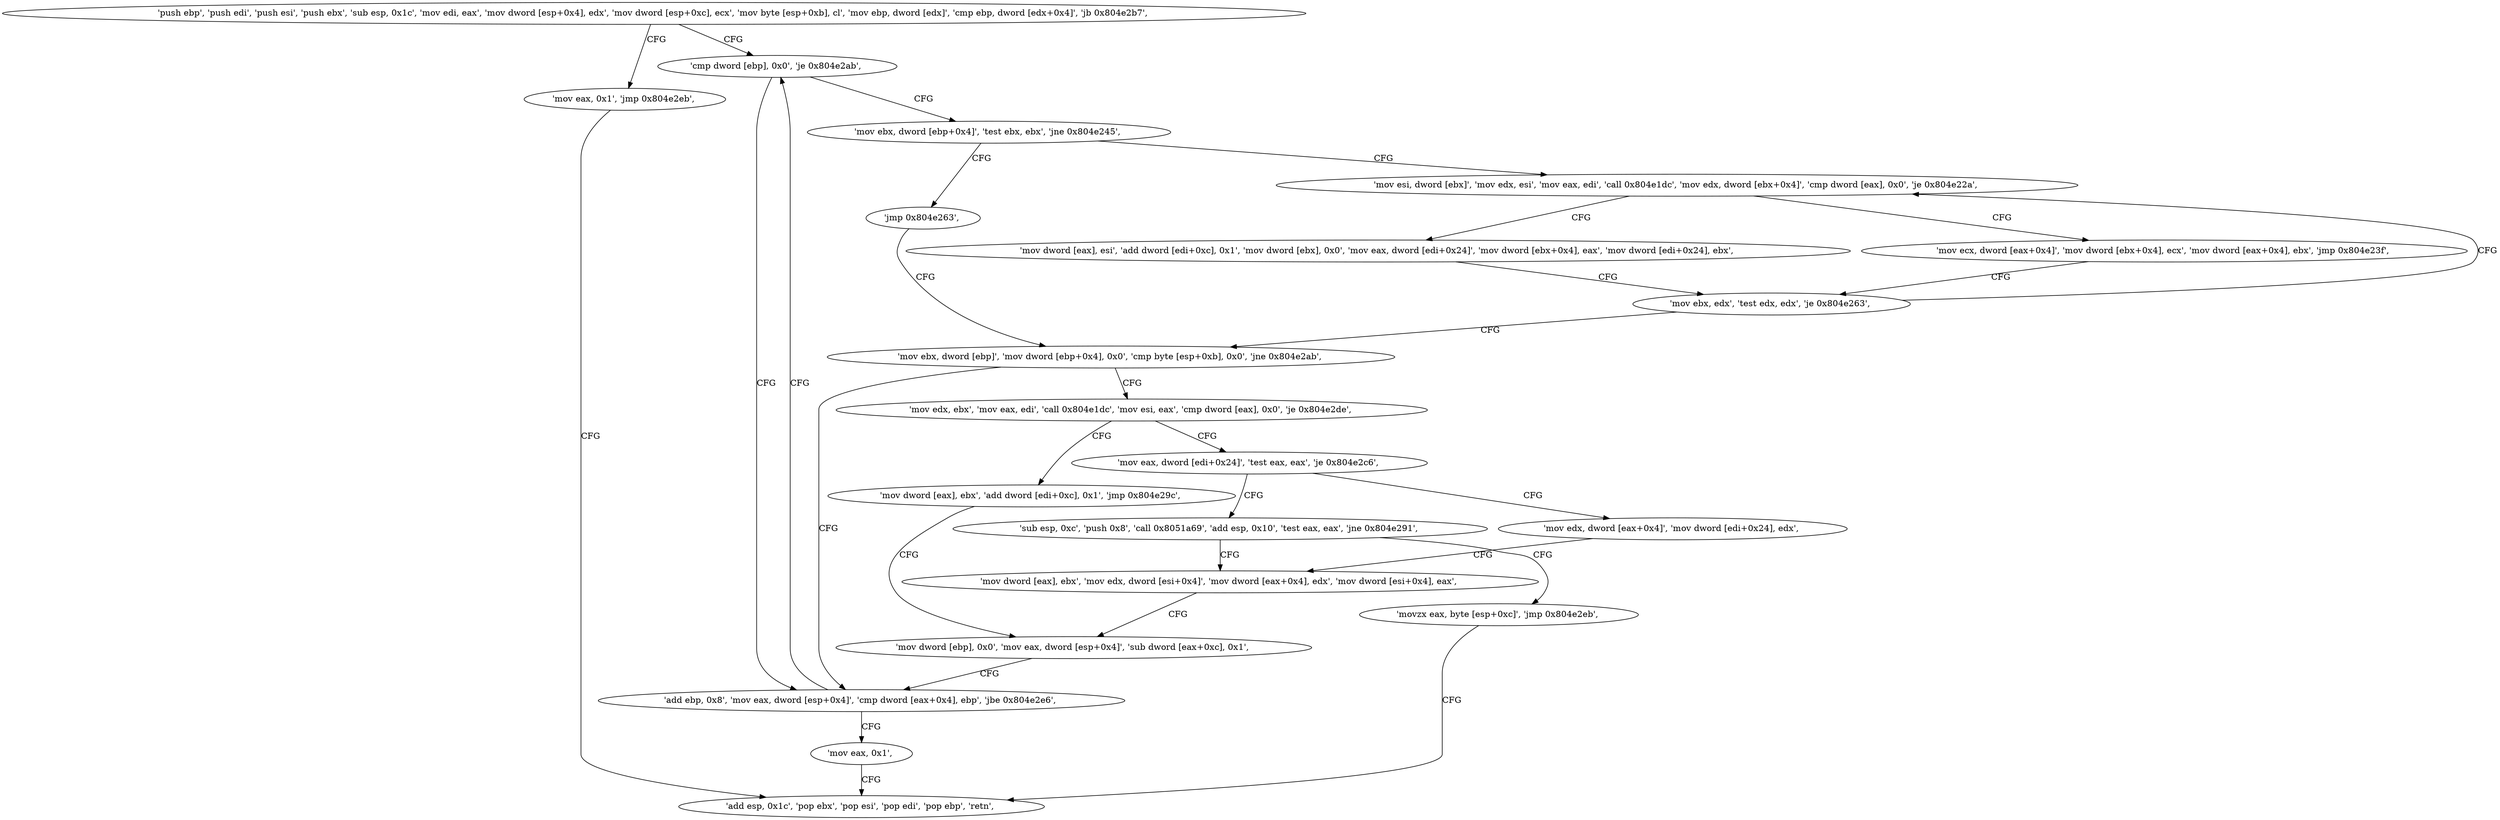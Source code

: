 digraph "func" {
"134537728" [label = "'push ebp', 'push edi', 'push esi', 'push ebx', 'sub esp, 0x1c', 'mov edi, eax', 'mov dword [esp+0x4], edx', 'mov dword [esp+0xc], ecx', 'mov byte [esp+0xb], cl', 'mov ebp, dword [edx]', 'cmp ebp, dword [edx+0x4]', 'jb 0x804e2b7', " ]
"134537911" [label = "'cmp dword [ebp], 0x0', 'je 0x804e2ab', " ]
"134537760" [label = "'mov eax, 0x1', 'jmp 0x804e2eb', " ]
"134537899" [label = "'add ebp, 0x8', 'mov eax, dword [esp+0x4]', 'cmp dword [eax+0x4], ebp', 'jbe 0x804e2e6', " ]
"134537917" [label = "'mov ebx, dword [ebp+0x4]', 'test ebx, ebx', 'jne 0x804e245', " ]
"134537963" [label = "'add esp, 0x1c', 'pop ebx', 'pop esi', 'pop edi', 'pop ebp', 'retn', " ]
"134537958" [label = "'mov eax, 0x1', " ]
"134537797" [label = "'mov esi, dword [ebx]', 'mov edx, esi', 'mov eax, edi', 'call 0x804e1dc', 'mov edx, dword [ebx+0x4]', 'cmp dword [eax], 0x0', 'je 0x804e22a', " ]
"134537924" [label = "'jmp 0x804e263', " ]
"134537770" [label = "'mov dword [eax], esi', 'add dword [edi+0xc], 0x1', 'mov dword [ebx], 0x0', 'mov eax, dword [edi+0x24]', 'mov dword [ebx+0x4], eax', 'mov dword [edi+0x24], ebx', " ]
"134537816" [label = "'mov ecx, dword [eax+0x4]', 'mov dword [ebx+0x4], ecx', 'mov dword [eax+0x4], ebx', 'jmp 0x804e23f', " ]
"134537827" [label = "'mov ebx, dword [ebp]', 'mov dword [ebp+0x4], 0x0', 'cmp byte [esp+0xb], 0x0', 'jne 0x804e2ab', " ]
"134537791" [label = "'mov ebx, edx', 'test edx, edx', 'je 0x804e263', " ]
"134537844" [label = "'mov edx, ebx', 'mov eax, edi', 'call 0x804e1dc', 'mov esi, eax', 'cmp dword [eax], 0x0', 'je 0x804e2de', " ]
"134537950" [label = "'mov dword [eax], ebx', 'add dword [edi+0xc], 0x1', 'jmp 0x804e29c', " ]
"134537860" [label = "'mov eax, dword [edi+0x24]', 'test eax, eax', 'je 0x804e2c6', " ]
"134537884" [label = "'mov dword [ebp], 0x0', 'mov eax, dword [esp+0x4]', 'sub dword [eax+0xc], 0x1', " ]
"134537926" [label = "'sub esp, 0xc', 'push 0x8', 'call 0x8051a69', 'add esp, 0x10', 'test eax, eax', 'jne 0x804e291', " ]
"134537867" [label = "'mov edx, dword [eax+0x4]', 'mov dword [edi+0x24], edx', " ]
"134537873" [label = "'mov dword [eax], ebx', 'mov edx, dword [esi+0x4]', 'mov dword [eax+0x4], edx', 'mov dword [esi+0x4], eax', " ]
"134537943" [label = "'movzx eax, byte [esp+0xc]', 'jmp 0x804e2eb', " ]
"134537728" -> "134537911" [ label = "CFG" ]
"134537728" -> "134537760" [ label = "CFG" ]
"134537911" -> "134537899" [ label = "CFG" ]
"134537911" -> "134537917" [ label = "CFG" ]
"134537760" -> "134537963" [ label = "CFG" ]
"134537899" -> "134537958" [ label = "CFG" ]
"134537899" -> "134537911" [ label = "CFG" ]
"134537917" -> "134537797" [ label = "CFG" ]
"134537917" -> "134537924" [ label = "CFG" ]
"134537958" -> "134537963" [ label = "CFG" ]
"134537797" -> "134537770" [ label = "CFG" ]
"134537797" -> "134537816" [ label = "CFG" ]
"134537924" -> "134537827" [ label = "CFG" ]
"134537770" -> "134537791" [ label = "CFG" ]
"134537816" -> "134537791" [ label = "CFG" ]
"134537827" -> "134537899" [ label = "CFG" ]
"134537827" -> "134537844" [ label = "CFG" ]
"134537791" -> "134537827" [ label = "CFG" ]
"134537791" -> "134537797" [ label = "CFG" ]
"134537844" -> "134537950" [ label = "CFG" ]
"134537844" -> "134537860" [ label = "CFG" ]
"134537950" -> "134537884" [ label = "CFG" ]
"134537860" -> "134537926" [ label = "CFG" ]
"134537860" -> "134537867" [ label = "CFG" ]
"134537884" -> "134537899" [ label = "CFG" ]
"134537926" -> "134537873" [ label = "CFG" ]
"134537926" -> "134537943" [ label = "CFG" ]
"134537867" -> "134537873" [ label = "CFG" ]
"134537873" -> "134537884" [ label = "CFG" ]
"134537943" -> "134537963" [ label = "CFG" ]
}

